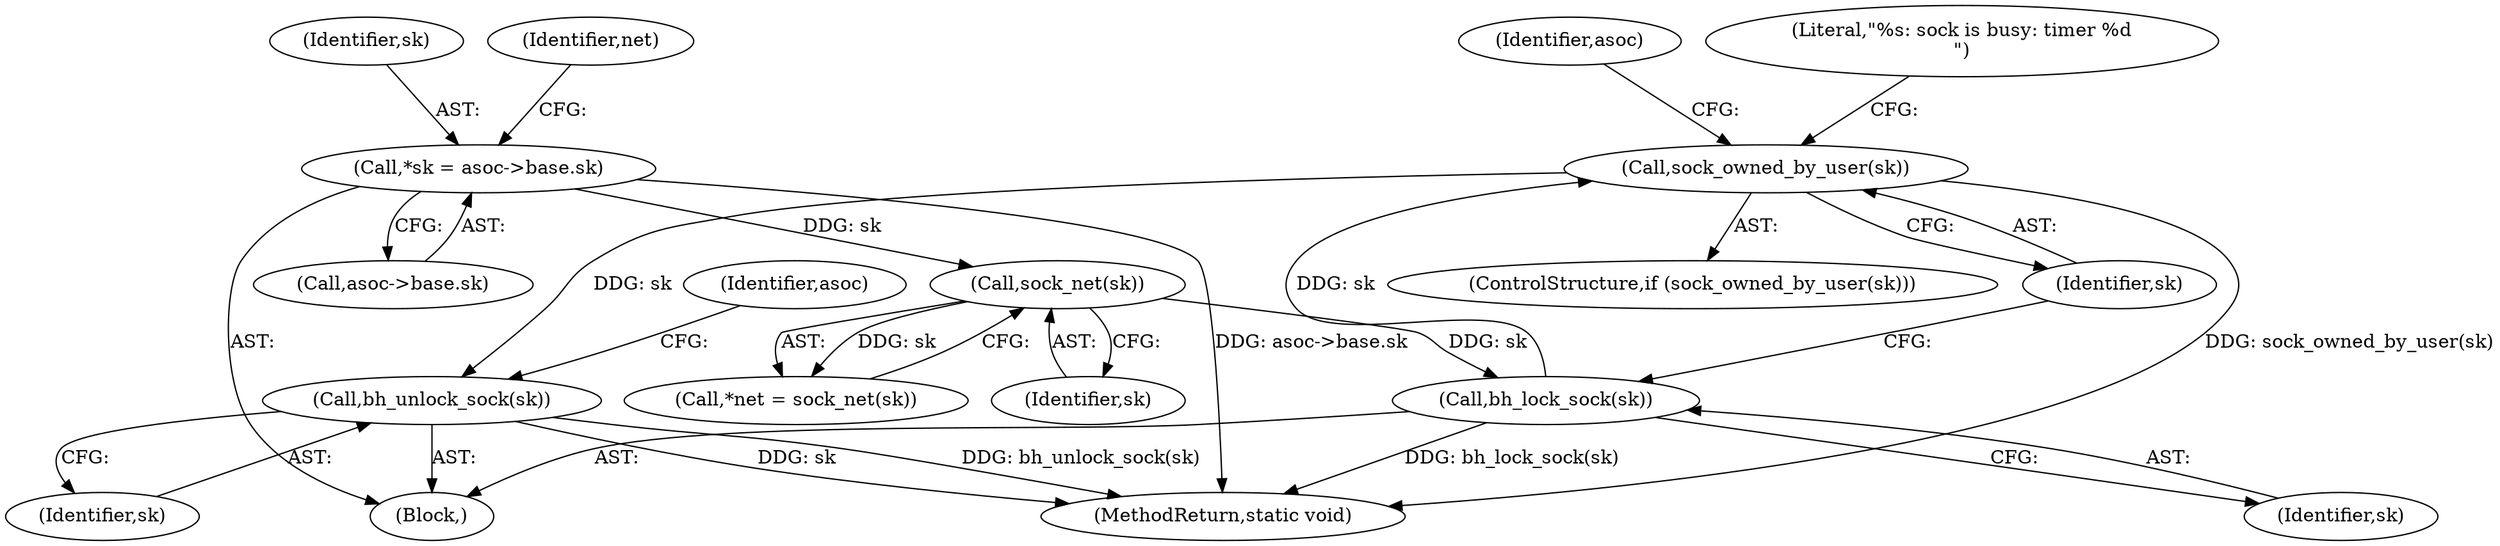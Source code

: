 digraph "0_linux_635682a14427d241bab7bbdeebb48a7d7b91638e_2@pointer" {
"1000127" [label="(Call,sock_owned_by_user(sk))"];
"1000124" [label="(Call,bh_lock_sock(sk))"];
"1000118" [label="(Call,sock_net(sk))"];
"1000108" [label="(Call,*sk = asoc->base.sk)"];
"1000185" [label="(Call,bh_unlock_sock(sk))"];
"1000154" [label="(Identifier,asoc)"];
"1000124" [label="(Call,bh_lock_sock(sk))"];
"1000188" [label="(Identifier,asoc)"];
"1000126" [label="(ControlStructure,if (sock_owned_by_user(sk)))"];
"1000131" [label="(Literal,\"%s: sock is busy: timer %d\n\")"];
"1000109" [label="(Identifier,sk)"];
"1000125" [label="(Identifier,sk)"];
"1000127" [label="(Call,sock_owned_by_user(sk))"];
"1000117" [label="(Identifier,net)"];
"1000189" [label="(MethodReturn,static void)"];
"1000128" [label="(Identifier,sk)"];
"1000110" [label="(Call,asoc->base.sk)"];
"1000185" [label="(Call,bh_unlock_sock(sk))"];
"1000106" [label="(Block,)"];
"1000119" [label="(Identifier,sk)"];
"1000118" [label="(Call,sock_net(sk))"];
"1000186" [label="(Identifier,sk)"];
"1000108" [label="(Call,*sk = asoc->base.sk)"];
"1000116" [label="(Call,*net = sock_net(sk))"];
"1000127" -> "1000126"  [label="AST: "];
"1000127" -> "1000128"  [label="CFG: "];
"1000128" -> "1000127"  [label="AST: "];
"1000131" -> "1000127"  [label="CFG: "];
"1000154" -> "1000127"  [label="CFG: "];
"1000127" -> "1000189"  [label="DDG: sock_owned_by_user(sk)"];
"1000124" -> "1000127"  [label="DDG: sk"];
"1000127" -> "1000185"  [label="DDG: sk"];
"1000124" -> "1000106"  [label="AST: "];
"1000124" -> "1000125"  [label="CFG: "];
"1000125" -> "1000124"  [label="AST: "];
"1000128" -> "1000124"  [label="CFG: "];
"1000124" -> "1000189"  [label="DDG: bh_lock_sock(sk)"];
"1000118" -> "1000124"  [label="DDG: sk"];
"1000118" -> "1000116"  [label="AST: "];
"1000118" -> "1000119"  [label="CFG: "];
"1000119" -> "1000118"  [label="AST: "];
"1000116" -> "1000118"  [label="CFG: "];
"1000118" -> "1000116"  [label="DDG: sk"];
"1000108" -> "1000118"  [label="DDG: sk"];
"1000108" -> "1000106"  [label="AST: "];
"1000108" -> "1000110"  [label="CFG: "];
"1000109" -> "1000108"  [label="AST: "];
"1000110" -> "1000108"  [label="AST: "];
"1000117" -> "1000108"  [label="CFG: "];
"1000108" -> "1000189"  [label="DDG: asoc->base.sk"];
"1000185" -> "1000106"  [label="AST: "];
"1000185" -> "1000186"  [label="CFG: "];
"1000186" -> "1000185"  [label="AST: "];
"1000188" -> "1000185"  [label="CFG: "];
"1000185" -> "1000189"  [label="DDG: bh_unlock_sock(sk)"];
"1000185" -> "1000189"  [label="DDG: sk"];
}
